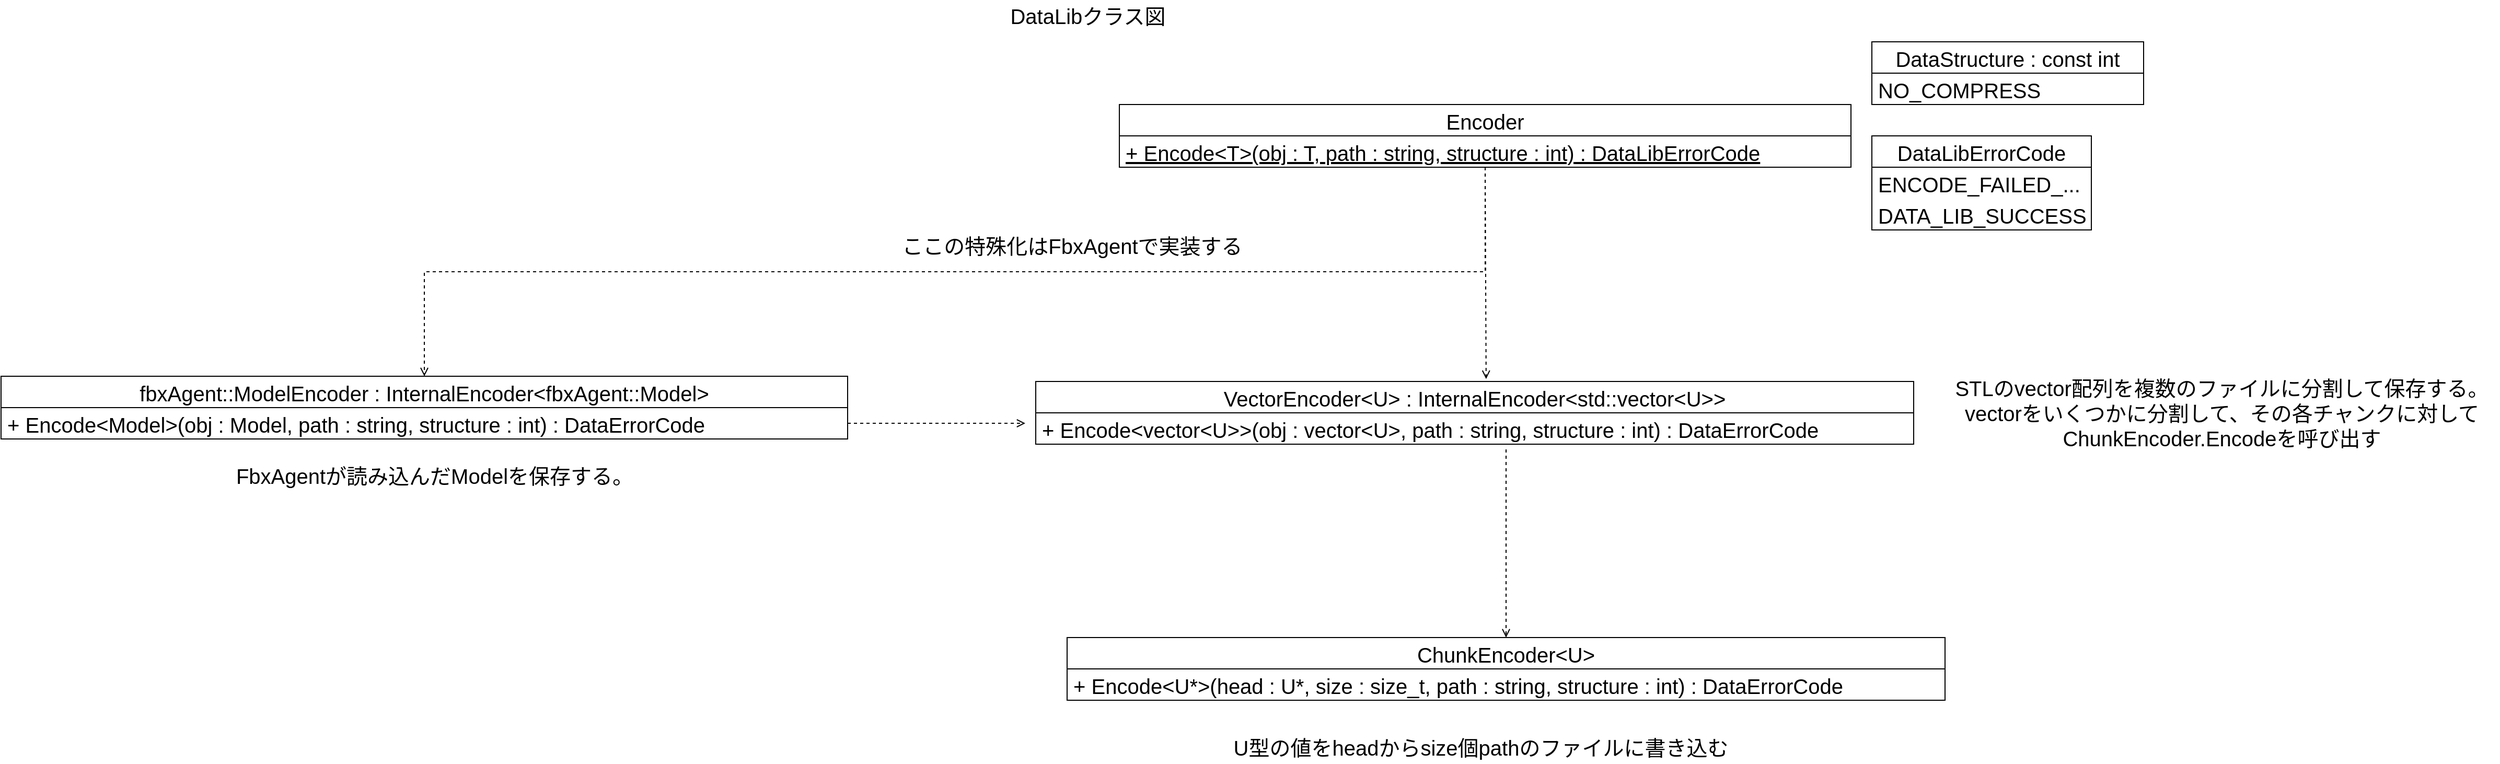 <mxfile version="18.0.1" type="device"><diagram id="sA-do_cRSjN4ArKoDUwI" name="ページ1"><mxGraphModel dx="3228" dy="1236" grid="1" gridSize="10" guides="1" tooltips="1" connect="1" arrows="1" fold="1" page="1" pageScale="1" pageWidth="827" pageHeight="1169" math="0" shadow="0"><root><mxCell id="0"/><mxCell id="1" parent="0"/><mxCell id="f3dlQZAa_c0XxcamwQ8k-1" value="DataLibクラス図" style="text;html=1;strokeColor=none;fillColor=none;align=center;verticalAlign=middle;whiteSpace=wrap;rounded=0;fontSize=20;" parent="1" vertex="1"><mxGeometry x="-120" y="160" width="160" height="30" as="geometry"/></mxCell><mxCell id="f3dlQZAa_c0XxcamwQ8k-2" value="Encoder" style="swimlane;fontStyle=0;childLayout=stackLayout;horizontal=1;startSize=30;horizontalStack=0;resizeParent=1;resizeParentMax=0;resizeLast=0;collapsible=1;marginBottom=0;fontSize=20;" parent="1" vertex="1"><mxGeometry x="-10" y="260" width="700" height="60" as="geometry"/></mxCell><mxCell id="f3dlQZAa_c0XxcamwQ8k-5" value="+ Encode&lt;T&gt;(obj : T, path : string, structure : int) : DataLibErrorCode" style="text;strokeColor=none;fillColor=none;align=left;verticalAlign=middle;spacingLeft=4;spacingRight=4;overflow=hidden;points=[[0,0.5],[1,0.5]];portConstraint=eastwest;rotatable=0;fontSize=20;fontStyle=4" parent="f3dlQZAa_c0XxcamwQ8k-2" vertex="1"><mxGeometry y="30" width="700" height="30" as="geometry"/></mxCell><mxCell id="f3dlQZAa_c0XxcamwQ8k-6" value="DataStructure : const int" style="swimlane;fontStyle=0;childLayout=stackLayout;horizontal=1;startSize=30;horizontalStack=0;resizeParent=1;resizeParentMax=0;resizeLast=0;collapsible=1;marginBottom=0;fontSize=20;" parent="1" vertex="1"><mxGeometry x="710" y="200" width="260" height="60" as="geometry"/></mxCell><mxCell id="f3dlQZAa_c0XxcamwQ8k-7" value="NO_COMPRESS" style="text;strokeColor=none;fillColor=none;align=left;verticalAlign=middle;spacingLeft=4;spacingRight=4;overflow=hidden;points=[[0,0.5],[1,0.5]];portConstraint=eastwest;rotatable=0;fontSize=20;" parent="f3dlQZAa_c0XxcamwQ8k-6" vertex="1"><mxGeometry y="30" width="260" height="30" as="geometry"/></mxCell><mxCell id="f3dlQZAa_c0XxcamwQ8k-10" value="DataLibErrorCode" style="swimlane;fontStyle=0;childLayout=stackLayout;horizontal=1;startSize=30;horizontalStack=0;resizeParent=1;resizeParentMax=0;resizeLast=0;collapsible=1;marginBottom=0;fontSize=20;" parent="1" vertex="1"><mxGeometry x="710" y="290" width="210" height="90" as="geometry"/></mxCell><mxCell id="f3dlQZAa_c0XxcamwQ8k-11" value="ENCODE_FAILED_..." style="text;strokeColor=none;fillColor=none;align=left;verticalAlign=middle;spacingLeft=4;spacingRight=4;overflow=hidden;points=[[0,0.5],[1,0.5]];portConstraint=eastwest;rotatable=0;fontSize=20;" parent="f3dlQZAa_c0XxcamwQ8k-10" vertex="1"><mxGeometry y="30" width="210" height="30" as="geometry"/></mxCell><mxCell id="f3dlQZAa_c0XxcamwQ8k-12" value="DATA_LIB_SUCCESS" style="text;strokeColor=none;fillColor=none;align=left;verticalAlign=middle;spacingLeft=4;spacingRight=4;overflow=hidden;points=[[0,0.5],[1,0.5]];portConstraint=eastwest;rotatable=0;fontSize=20;" parent="f3dlQZAa_c0XxcamwQ8k-10" vertex="1"><mxGeometry y="60" width="210" height="30" as="geometry"/></mxCell><mxCell id="f3dlQZAa_c0XxcamwQ8k-18" value="VectorEncoder&lt;U&gt; : InternalEncoder&lt;std::vector&lt;U&gt;&gt;" style="swimlane;fontStyle=0;childLayout=stackLayout;horizontal=1;startSize=30;horizontalStack=0;resizeParent=1;resizeParentMax=0;resizeLast=0;collapsible=1;marginBottom=0;fontSize=20;" parent="1" vertex="1"><mxGeometry x="-90" y="525" width="840" height="60" as="geometry"/></mxCell><mxCell id="f3dlQZAa_c0XxcamwQ8k-19" value="+ Encode&lt;vector&lt;U&gt;&gt;(obj : vector&lt;U&gt;, path : string, structure : int) : DataErrorCode" style="text;strokeColor=none;fillColor=none;align=left;verticalAlign=middle;spacingLeft=4;spacingRight=4;overflow=hidden;points=[[0,0.5],[1,0.5]];portConstraint=eastwest;rotatable=0;fontSize=20;fontStyle=0" parent="f3dlQZAa_c0XxcamwQ8k-18" vertex="1"><mxGeometry y="30" width="840" height="30" as="geometry"/></mxCell><mxCell id="f3dlQZAa_c0XxcamwQ8k-21" value="ChunkEncoder&lt;U&gt;" style="swimlane;fontStyle=0;childLayout=stackLayout;horizontal=1;startSize=30;horizontalStack=0;resizeParent=1;resizeParentMax=0;resizeLast=0;collapsible=1;marginBottom=0;fontSize=20;" parent="1" vertex="1"><mxGeometry x="-60" y="770" width="840" height="60" as="geometry"/></mxCell><mxCell id="f3dlQZAa_c0XxcamwQ8k-22" value="+ Encode&lt;U*&gt;(head : U*, size : size_t, path : string, structure : int) : DataErrorCode" style="text;strokeColor=none;fillColor=none;align=left;verticalAlign=middle;spacingLeft=4;spacingRight=4;overflow=hidden;points=[[0,0.5],[1,0.5]];portConstraint=eastwest;rotatable=0;fontSize=20;fontStyle=0" parent="f3dlQZAa_c0XxcamwQ8k-21" vertex="1"><mxGeometry y="30" width="840" height="30" as="geometry"/></mxCell><mxCell id="f3dlQZAa_c0XxcamwQ8k-24" value="STLのvector配列を複数のファイルに分割して保存する。&lt;br&gt;vectorをいくつかに分割して、その各チャンクに対してChunkEncoder.Encodeを呼び出す" style="text;html=1;strokeColor=none;fillColor=none;align=center;verticalAlign=middle;whiteSpace=wrap;rounded=0;fontSize=20;" parent="1" vertex="1"><mxGeometry x="780" y="540" width="530" height="30" as="geometry"/></mxCell><mxCell id="f3dlQZAa_c0XxcamwQ8k-26" value="U型の値をheadからsize個pathのファイルに書き込む" style="text;html=1;strokeColor=none;fillColor=none;align=center;verticalAlign=middle;whiteSpace=wrap;rounded=0;fontSize=20;" parent="1" vertex="1"><mxGeometry x="71" y="860" width="530" height="30" as="geometry"/></mxCell><mxCell id="f3dlQZAa_c0XxcamwQ8k-27" value="fbxAgent::ModelEncoder : InternalEncoder&lt;fbxAgent::Model&gt;" style="swimlane;fontStyle=0;childLayout=stackLayout;horizontal=1;startSize=30;horizontalStack=0;resizeParent=1;resizeParentMax=0;resizeLast=0;collapsible=1;marginBottom=0;fontSize=20;" parent="1" vertex="1"><mxGeometry x="-1080" y="520" width="810" height="60" as="geometry"/></mxCell><mxCell id="f3dlQZAa_c0XxcamwQ8k-28" value="+ Encode&lt;Model&gt;(obj : Model, path : string, structure : int) : DataErrorCode" style="text;strokeColor=none;fillColor=none;align=left;verticalAlign=middle;spacingLeft=4;spacingRight=4;overflow=hidden;points=[[0,0.5],[1,0.5]];portConstraint=eastwest;rotatable=0;fontSize=20;fontStyle=0" parent="f3dlQZAa_c0XxcamwQ8k-27" vertex="1"><mxGeometry y="30" width="810" height="30" as="geometry"/></mxCell><mxCell id="f3dlQZAa_c0XxcamwQ8k-30" value="FbxAgentが読み込んだModelを保存する。" style="text;html=1;strokeColor=none;fillColor=none;align=center;verticalAlign=middle;whiteSpace=wrap;rounded=0;fontSize=20;" parent="1" vertex="1"><mxGeometry x="-930" y="600" width="530" height="30" as="geometry"/></mxCell><mxCell id="g3I8GserMbdXm_yFhf7Y-1" value="" style="endArrow=open;html=1;rounded=0;fontSize=20;entryX=0.5;entryY=0;entryDx=0;entryDy=0;dashed=1;endFill=0;elbow=vertical;" edge="1" parent="1" target="f3dlQZAa_c0XxcamwQ8k-21"><mxGeometry width="50" height="50" relative="1" as="geometry"><mxPoint x="360" y="590" as="sourcePoint"/><mxPoint x="375" y="400.0" as="targetPoint"/></mxGeometry></mxCell><mxCell id="g3I8GserMbdXm_yFhf7Y-2" value="" style="endArrow=open;html=1;rounded=0;elbow=vertical;entryX=0.5;entryY=0;entryDx=0;entryDy=0;edgeStyle=elbowEdgeStyle;dashed=1;endFill=0;" edge="1" parent="1" target="f3dlQZAa_c0XxcamwQ8k-27"><mxGeometry width="50" height="50" relative="1" as="geometry"><mxPoint x="340" y="320" as="sourcePoint"/><mxPoint x="390" y="450" as="targetPoint"/></mxGeometry></mxCell><mxCell id="g3I8GserMbdXm_yFhf7Y-4" value="ここの特殊化はFbxAgentで実装する" style="text;html=1;strokeColor=none;fillColor=none;align=center;verticalAlign=middle;whiteSpace=wrap;rounded=0;fontSize=20;" vertex="1" parent="1"><mxGeometry x="-230" y="380" width="350" height="30" as="geometry"/></mxCell><mxCell id="g3I8GserMbdXm_yFhf7Y-5" value="" style="endArrow=open;html=1;rounded=0;fontSize=20;dashed=1;endFill=0;elbow=vertical;exitX=1;exitY=0.5;exitDx=0;exitDy=0;" edge="1" parent="1" source="f3dlQZAa_c0XxcamwQ8k-28"><mxGeometry width="50" height="50" relative="1" as="geometry"><mxPoint x="370" y="600.0" as="sourcePoint"/><mxPoint x="-100" y="565" as="targetPoint"/></mxGeometry></mxCell><mxCell id="g3I8GserMbdXm_yFhf7Y-6" value="" style="endArrow=open;html=1;rounded=0;fontSize=20;dashed=1;endFill=0;elbow=vertical;entryX=0.513;entryY=-0.04;entryDx=0;entryDy=0;entryPerimeter=0;" edge="1" parent="1" target="f3dlQZAa_c0XxcamwQ8k-18"><mxGeometry width="50" height="50" relative="1" as="geometry"><mxPoint x="340" y="320" as="sourcePoint"/><mxPoint x="-90" y="575.0" as="targetPoint"/></mxGeometry></mxCell></root></mxGraphModel></diagram></mxfile>